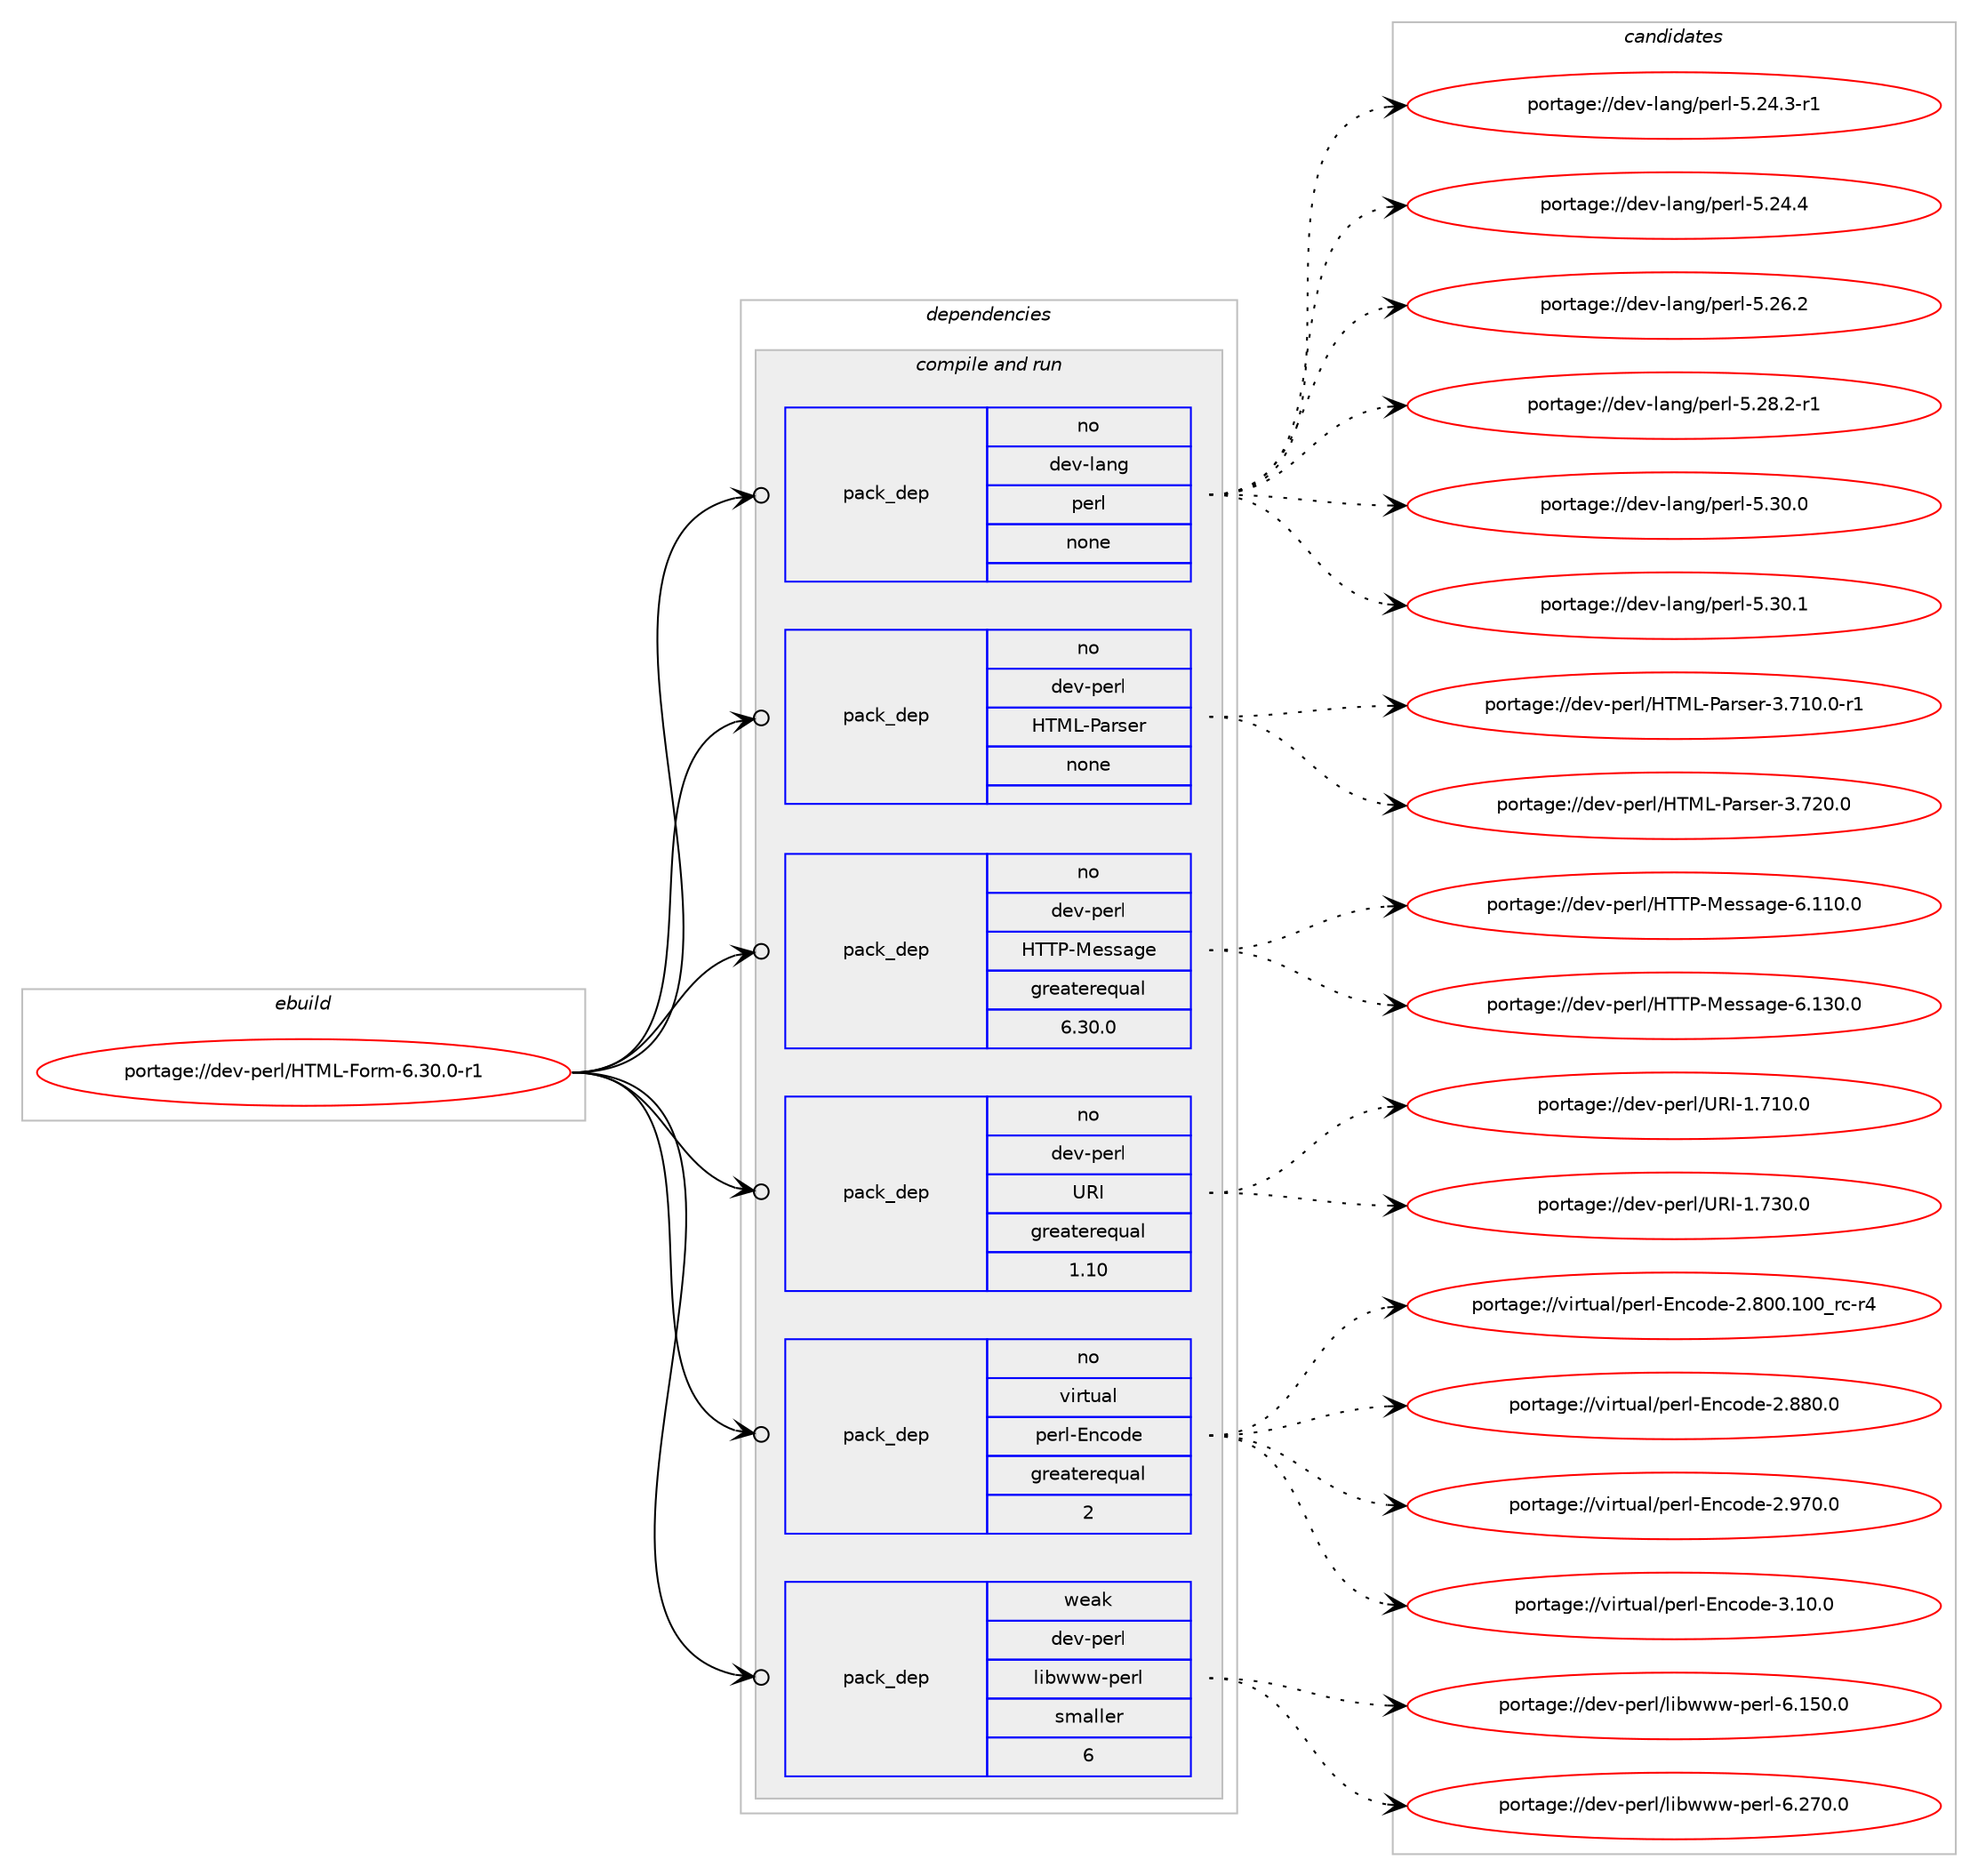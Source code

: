 digraph prolog {

# *************
# Graph options
# *************

newrank=true;
concentrate=true;
compound=true;
graph [rankdir=LR,fontname=Helvetica,fontsize=10,ranksep=1.5];#, ranksep=2.5, nodesep=0.2];
edge  [arrowhead=vee];
node  [fontname=Helvetica,fontsize=10];

# **********
# The ebuild
# **********

subgraph cluster_leftcol {
color=gray;
rank=same;
label=<<i>ebuild</i>>;
id [label="portage://dev-perl/HTML-Form-6.30.0-r1", color=red, width=4, href="../dev-perl/HTML-Form-6.30.0-r1.svg"];
}

# ****************
# The dependencies
# ****************

subgraph cluster_midcol {
color=gray;
label=<<i>dependencies</i>>;
subgraph cluster_compile {
fillcolor="#eeeeee";
style=filled;
label=<<i>compile</i>>;
}
subgraph cluster_compileandrun {
fillcolor="#eeeeee";
style=filled;
label=<<i>compile and run</i>>;
subgraph pack87568 {
dependency113778 [label=<<TABLE BORDER="0" CELLBORDER="1" CELLSPACING="0" CELLPADDING="4" WIDTH="220"><TR><TD ROWSPAN="6" CELLPADDING="30">pack_dep</TD></TR><TR><TD WIDTH="110">no</TD></TR><TR><TD>dev-lang</TD></TR><TR><TD>perl</TD></TR><TR><TD>none</TD></TR><TR><TD></TD></TR></TABLE>>, shape=none, color=blue];
}
id:e -> dependency113778:w [weight=20,style="solid",arrowhead="odotvee"];
subgraph pack87569 {
dependency113779 [label=<<TABLE BORDER="0" CELLBORDER="1" CELLSPACING="0" CELLPADDING="4" WIDTH="220"><TR><TD ROWSPAN="6" CELLPADDING="30">pack_dep</TD></TR><TR><TD WIDTH="110">no</TD></TR><TR><TD>dev-perl</TD></TR><TR><TD>HTML-Parser</TD></TR><TR><TD>none</TD></TR><TR><TD></TD></TR></TABLE>>, shape=none, color=blue];
}
id:e -> dependency113779:w [weight=20,style="solid",arrowhead="odotvee"];
subgraph pack87570 {
dependency113780 [label=<<TABLE BORDER="0" CELLBORDER="1" CELLSPACING="0" CELLPADDING="4" WIDTH="220"><TR><TD ROWSPAN="6" CELLPADDING="30">pack_dep</TD></TR><TR><TD WIDTH="110">no</TD></TR><TR><TD>dev-perl</TD></TR><TR><TD>HTTP-Message</TD></TR><TR><TD>greaterequal</TD></TR><TR><TD>6.30.0</TD></TR></TABLE>>, shape=none, color=blue];
}
id:e -> dependency113780:w [weight=20,style="solid",arrowhead="odotvee"];
subgraph pack87571 {
dependency113781 [label=<<TABLE BORDER="0" CELLBORDER="1" CELLSPACING="0" CELLPADDING="4" WIDTH="220"><TR><TD ROWSPAN="6" CELLPADDING="30">pack_dep</TD></TR><TR><TD WIDTH="110">no</TD></TR><TR><TD>dev-perl</TD></TR><TR><TD>URI</TD></TR><TR><TD>greaterequal</TD></TR><TR><TD>1.10</TD></TR></TABLE>>, shape=none, color=blue];
}
id:e -> dependency113781:w [weight=20,style="solid",arrowhead="odotvee"];
subgraph pack87572 {
dependency113782 [label=<<TABLE BORDER="0" CELLBORDER="1" CELLSPACING="0" CELLPADDING="4" WIDTH="220"><TR><TD ROWSPAN="6" CELLPADDING="30">pack_dep</TD></TR><TR><TD WIDTH="110">no</TD></TR><TR><TD>virtual</TD></TR><TR><TD>perl-Encode</TD></TR><TR><TD>greaterequal</TD></TR><TR><TD>2</TD></TR></TABLE>>, shape=none, color=blue];
}
id:e -> dependency113782:w [weight=20,style="solid",arrowhead="odotvee"];
subgraph pack87573 {
dependency113783 [label=<<TABLE BORDER="0" CELLBORDER="1" CELLSPACING="0" CELLPADDING="4" WIDTH="220"><TR><TD ROWSPAN="6" CELLPADDING="30">pack_dep</TD></TR><TR><TD WIDTH="110">weak</TD></TR><TR><TD>dev-perl</TD></TR><TR><TD>libwww-perl</TD></TR><TR><TD>smaller</TD></TR><TR><TD>6</TD></TR></TABLE>>, shape=none, color=blue];
}
id:e -> dependency113783:w [weight=20,style="solid",arrowhead="odotvee"];
}
subgraph cluster_run {
fillcolor="#eeeeee";
style=filled;
label=<<i>run</i>>;
}
}

# **************
# The candidates
# **************

subgraph cluster_choices {
rank=same;
color=gray;
label=<<i>candidates</i>>;

subgraph choice87568 {
color=black;
nodesep=1;
choiceportage100101118451089711010347112101114108455346505246514511449 [label="portage://dev-lang/perl-5.24.3-r1", color=red, width=4,href="../dev-lang/perl-5.24.3-r1.svg"];
choiceportage10010111845108971101034711210111410845534650524652 [label="portage://dev-lang/perl-5.24.4", color=red, width=4,href="../dev-lang/perl-5.24.4.svg"];
choiceportage10010111845108971101034711210111410845534650544650 [label="portage://dev-lang/perl-5.26.2", color=red, width=4,href="../dev-lang/perl-5.26.2.svg"];
choiceportage100101118451089711010347112101114108455346505646504511449 [label="portage://dev-lang/perl-5.28.2-r1", color=red, width=4,href="../dev-lang/perl-5.28.2-r1.svg"];
choiceportage10010111845108971101034711210111410845534651484648 [label="portage://dev-lang/perl-5.30.0", color=red, width=4,href="../dev-lang/perl-5.30.0.svg"];
choiceportage10010111845108971101034711210111410845534651484649 [label="portage://dev-lang/perl-5.30.1", color=red, width=4,href="../dev-lang/perl-5.30.1.svg"];
dependency113778:e -> choiceportage100101118451089711010347112101114108455346505246514511449:w [style=dotted,weight="100"];
dependency113778:e -> choiceportage10010111845108971101034711210111410845534650524652:w [style=dotted,weight="100"];
dependency113778:e -> choiceportage10010111845108971101034711210111410845534650544650:w [style=dotted,weight="100"];
dependency113778:e -> choiceportage100101118451089711010347112101114108455346505646504511449:w [style=dotted,weight="100"];
dependency113778:e -> choiceportage10010111845108971101034711210111410845534651484648:w [style=dotted,weight="100"];
dependency113778:e -> choiceportage10010111845108971101034711210111410845534651484649:w [style=dotted,weight="100"];
}
subgraph choice87569 {
color=black;
nodesep=1;
choiceportage10010111845112101114108477284777645809711411510111445514655494846484511449 [label="portage://dev-perl/HTML-Parser-3.710.0-r1", color=red, width=4,href="../dev-perl/HTML-Parser-3.710.0-r1.svg"];
choiceportage1001011184511210111410847728477764580971141151011144551465550484648 [label="portage://dev-perl/HTML-Parser-3.720.0", color=red, width=4,href="../dev-perl/HTML-Parser-3.720.0.svg"];
dependency113779:e -> choiceportage10010111845112101114108477284777645809711411510111445514655494846484511449:w [style=dotted,weight="100"];
dependency113779:e -> choiceportage1001011184511210111410847728477764580971141151011144551465550484648:w [style=dotted,weight="100"];
}
subgraph choice87570 {
color=black;
nodesep=1;
choiceportage1001011184511210111410847728484804577101115115971031014554464949484648 [label="portage://dev-perl/HTTP-Message-6.110.0", color=red, width=4,href="../dev-perl/HTTP-Message-6.110.0.svg"];
choiceportage1001011184511210111410847728484804577101115115971031014554464951484648 [label="portage://dev-perl/HTTP-Message-6.130.0", color=red, width=4,href="../dev-perl/HTTP-Message-6.130.0.svg"];
dependency113780:e -> choiceportage1001011184511210111410847728484804577101115115971031014554464949484648:w [style=dotted,weight="100"];
dependency113780:e -> choiceportage1001011184511210111410847728484804577101115115971031014554464951484648:w [style=dotted,weight="100"];
}
subgraph choice87571 {
color=black;
nodesep=1;
choiceportage10010111845112101114108478582734549465549484648 [label="portage://dev-perl/URI-1.710.0", color=red, width=4,href="../dev-perl/URI-1.710.0.svg"];
choiceportage10010111845112101114108478582734549465551484648 [label="portage://dev-perl/URI-1.730.0", color=red, width=4,href="../dev-perl/URI-1.730.0.svg"];
dependency113781:e -> choiceportage10010111845112101114108478582734549465549484648:w [style=dotted,weight="100"];
dependency113781:e -> choiceportage10010111845112101114108478582734549465551484648:w [style=dotted,weight="100"];
}
subgraph choice87572 {
color=black;
nodesep=1;
choiceportage11810511411611797108471121011141084569110991111001014550465648484649484895114994511452 [label="portage://virtual/perl-Encode-2.800.100_rc-r4", color=red, width=4,href="../virtual/perl-Encode-2.800.100_rc-r4.svg"];
choiceportage11810511411611797108471121011141084569110991111001014550465656484648 [label="portage://virtual/perl-Encode-2.880.0", color=red, width=4,href="../virtual/perl-Encode-2.880.0.svg"];
choiceportage11810511411611797108471121011141084569110991111001014550465755484648 [label="portage://virtual/perl-Encode-2.970.0", color=red, width=4,href="../virtual/perl-Encode-2.970.0.svg"];
choiceportage118105114116117971084711210111410845691109911110010145514649484648 [label="portage://virtual/perl-Encode-3.10.0", color=red, width=4,href="../virtual/perl-Encode-3.10.0.svg"];
dependency113782:e -> choiceportage11810511411611797108471121011141084569110991111001014550465648484649484895114994511452:w [style=dotted,weight="100"];
dependency113782:e -> choiceportage11810511411611797108471121011141084569110991111001014550465656484648:w [style=dotted,weight="100"];
dependency113782:e -> choiceportage11810511411611797108471121011141084569110991111001014550465755484648:w [style=dotted,weight="100"];
dependency113782:e -> choiceportage118105114116117971084711210111410845691109911110010145514649484648:w [style=dotted,weight="100"];
}
subgraph choice87573 {
color=black;
nodesep=1;
choiceportage100101118451121011141084710810598119119119451121011141084554464953484648 [label="portage://dev-perl/libwww-perl-6.150.0", color=red, width=4,href="../dev-perl/libwww-perl-6.150.0.svg"];
choiceportage100101118451121011141084710810598119119119451121011141084554465055484648 [label="portage://dev-perl/libwww-perl-6.270.0", color=red, width=4,href="../dev-perl/libwww-perl-6.270.0.svg"];
dependency113783:e -> choiceportage100101118451121011141084710810598119119119451121011141084554464953484648:w [style=dotted,weight="100"];
dependency113783:e -> choiceportage100101118451121011141084710810598119119119451121011141084554465055484648:w [style=dotted,weight="100"];
}
}

}
